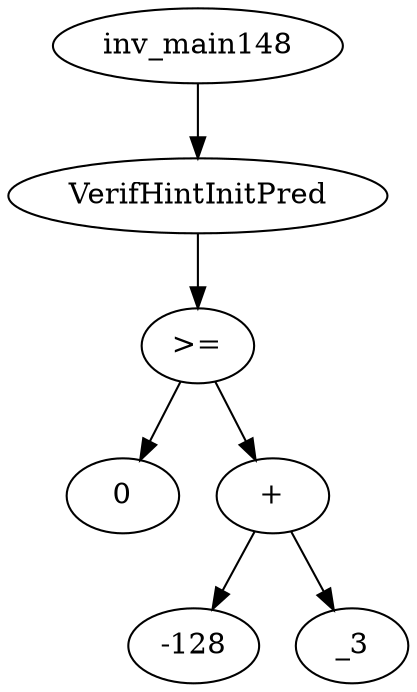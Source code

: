 digraph dag {
0 [label="inv_main148"];
1 [label="VerifHintInitPred"];
2 [label=">="];
3 [label="0"];
4 [label="+"];
5 [label="-128"];
6 [label="_3"];
0->1
1->2
2->4
2 -> 3
4->6
4 -> 5
}
